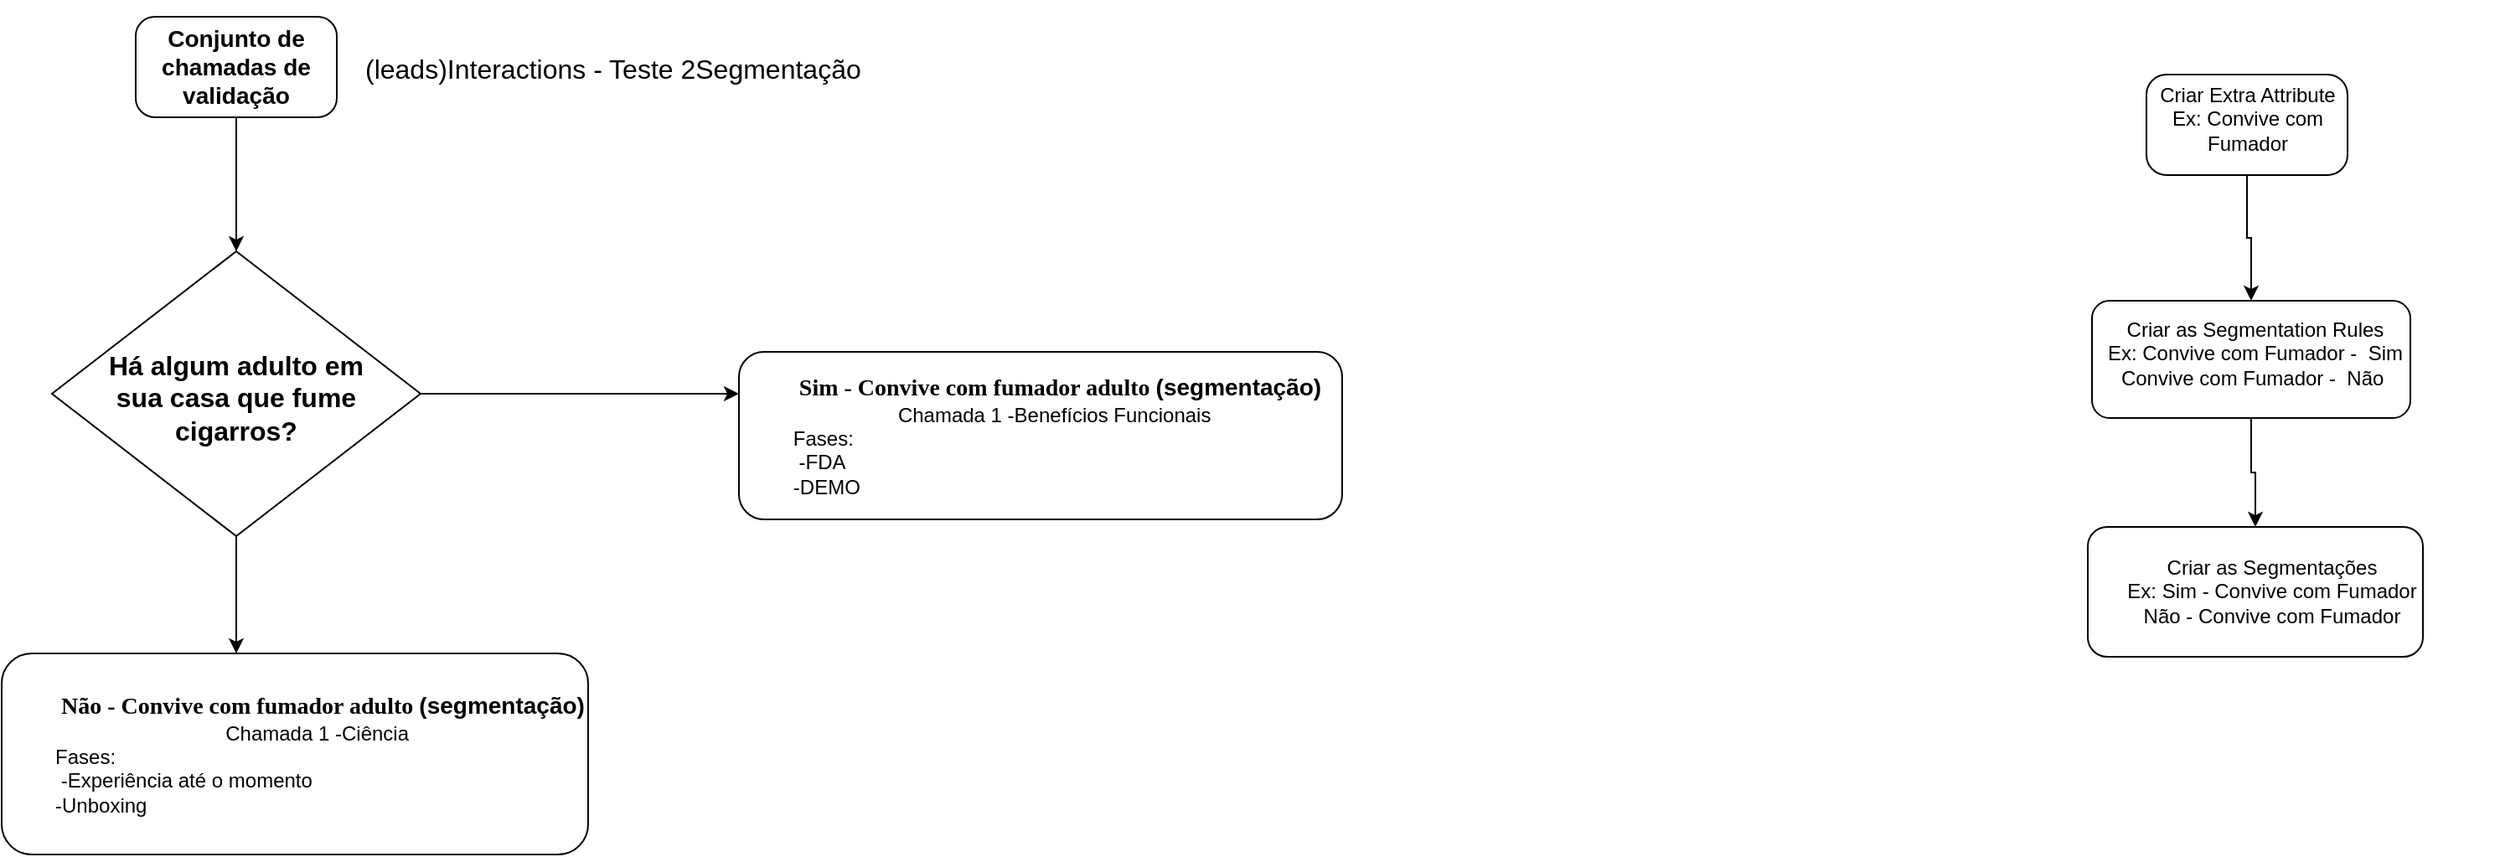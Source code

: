 <mxfile version="14.2.9" type="github">
  <diagram id="UCJlPTCPI7tPTAEzfjQQ" name="Page-1">
    <mxGraphModel dx="2013" dy="506" grid="1" gridSize="10" guides="1" tooltips="1" connect="1" arrows="1" fold="1" page="1" pageScale="1" pageWidth="827" pageHeight="1169" math="0" shadow="0">
      <root>
        <mxCell id="0" />
        <mxCell id="1" parent="0" />
        <mxCell id="cNnYPTo-vGHw6Wwi2OEQ-39" style="edgeStyle=orthogonalEdgeStyle;rounded=0;orthogonalLoop=1;jettySize=auto;html=1;exitX=0.5;exitY=1;exitDx=0;exitDy=0;entryX=0.5;entryY=0;entryDx=0;entryDy=0;" parent="1" source="cNnYPTo-vGHw6Wwi2OEQ-37" target="cNnYPTo-vGHw6Wwi2OEQ-27" edge="1">
          <mxGeometry relative="1" as="geometry" />
        </mxCell>
        <mxCell id="cNnYPTo-vGHw6Wwi2OEQ-37" value="" style="rounded=1;whiteSpace=wrap;html=1;arcSize=19;" parent="1" vertex="1">
          <mxGeometry x="-730" y="380" width="120" height="60" as="geometry" />
        </mxCell>
        <mxCell id="dXM34E2tdsCqqJQzRthR-20" style="edgeStyle=orthogonalEdgeStyle;rounded=0;orthogonalLoop=1;jettySize=auto;html=1;exitX=0.5;exitY=1;exitDx=0;exitDy=0;" parent="1" source="dXM34E2tdsCqqJQzRthR-1" target="dXM34E2tdsCqqJQzRthR-4" edge="1">
          <mxGeometry relative="1" as="geometry" />
        </mxCell>
        <mxCell id="dXM34E2tdsCqqJQzRthR-1" value="" style="rounded=1;whiteSpace=wrap;html=1;arcSize=20;" parent="1" vertex="1">
          <mxGeometry x="470" y="414.5" width="120" height="60" as="geometry" />
        </mxCell>
        <mxCell id="dXM34E2tdsCqqJQzRthR-2" value="Criar Extra Attribute&lt;br&gt;Ex: Convive com Fumador" style="text;html=1;strokeColor=none;fillColor=none;align=center;verticalAlign=middle;whiteSpace=wrap;rounded=0;" parent="1" vertex="1">
          <mxGeometry x="472.5" y="407" width="115" height="67.5" as="geometry" />
        </mxCell>
        <mxCell id="dXM34E2tdsCqqJQzRthR-21" style="edgeStyle=orthogonalEdgeStyle;rounded=0;orthogonalLoop=1;jettySize=auto;html=1;exitX=0.5;exitY=1;exitDx=0;exitDy=0;entryX=0.5;entryY=0;entryDx=0;entryDy=0;" parent="1" source="dXM34E2tdsCqqJQzRthR-4" target="dXM34E2tdsCqqJQzRthR-6" edge="1">
          <mxGeometry relative="1" as="geometry" />
        </mxCell>
        <mxCell id="dXM34E2tdsCqqJQzRthR-4" value="" style="rounded=1;whiteSpace=wrap;html=1;" parent="1" vertex="1">
          <mxGeometry x="437.5" y="549.5" width="190" height="70" as="geometry" />
        </mxCell>
        <mxCell id="dXM34E2tdsCqqJQzRthR-5" value="Criar as Segmentation Rules&lt;br&gt;Ex: Convive com Fumador -&amp;nbsp; Sim&lt;br&gt;Convive com Fumador -&amp;nbsp; Não&amp;nbsp;" style="text;html=1;strokeColor=none;fillColor=none;align=center;verticalAlign=middle;whiteSpace=wrap;rounded=0;" parent="1" vertex="1">
          <mxGeometry x="390" y="549.5" width="290" height="62.5" as="geometry" />
        </mxCell>
        <mxCell id="dXM34E2tdsCqqJQzRthR-6" value="" style="rounded=1;whiteSpace=wrap;html=1;" parent="1" vertex="1">
          <mxGeometry x="435" y="684.5" width="200" height="77.5" as="geometry" />
        </mxCell>
        <mxCell id="dXM34E2tdsCqqJQzRthR-7" value="Criar as Segmentações&lt;br&gt;Ex: Sim - Convive com Fumador&lt;br&gt;Não - Convive com Fumador" style="text;html=1;strokeColor=none;fillColor=none;align=center;verticalAlign=middle;whiteSpace=wrap;rounded=0;" parent="1" vertex="1">
          <mxGeometry x="435" y="695.75" width="220" height="55" as="geometry" />
        </mxCell>
        <mxCell id="cNnYPTo-vGHw6Wwi2OEQ-41" style="edgeStyle=orthogonalEdgeStyle;rounded=0;orthogonalLoop=1;jettySize=auto;html=1;exitX=0.5;exitY=1;exitDx=0;exitDy=0;entryX=0.4;entryY=0;entryDx=0;entryDy=0;entryPerimeter=0;" parent="1" source="cNnYPTo-vGHw6Wwi2OEQ-27" target="cNnYPTo-vGHw6Wwi2OEQ-31" edge="1">
          <mxGeometry relative="1" as="geometry" />
        </mxCell>
        <mxCell id="cNnYPTo-vGHw6Wwi2OEQ-27" value="" style="rhombus;whiteSpace=wrap;html=1;" parent="1" vertex="1">
          <mxGeometry x="-780" y="520" width="220" height="170" as="geometry" />
        </mxCell>
        <mxCell id="cNnYPTo-vGHw6Wwi2OEQ-34" style="edgeStyle=orthogonalEdgeStyle;rounded=0;orthogonalLoop=1;jettySize=auto;html=1;entryX=0;entryY=0.25;entryDx=0;entryDy=0;exitX=1;exitY=0.5;exitDx=0;exitDy=0;" parent="1" source="cNnYPTo-vGHw6Wwi2OEQ-27" target="cNnYPTo-vGHw6Wwi2OEQ-29" edge="1">
          <mxGeometry relative="1" as="geometry">
            <mxPoint x="-530" y="605" as="sourcePoint" />
          </mxGeometry>
        </mxCell>
        <mxCell id="cNnYPTo-vGHw6Wwi2OEQ-28" value="&lt;span style=&quot;box-sizing: inherit ; border-width: 0px ; border-style: solid ; font-weight: bolder ; font-family: &amp;#34;nunito&amp;#34; , , , , sans-serif ; font-size: medium ; background-color: rgb(255 , 255 , 255)&quot;&gt;&lt;br class=&quot;Apple-interchange-newline&quot;&gt;Há algum adulto em sua casa que fume cigarros?&lt;/span&gt;&lt;span style=&quot;background-color: rgb(255 , 255 , 255)&quot;&gt;&lt;font style=&quot;font-size: 11px&quot;&gt;&lt;br&gt;&lt;br&gt;&lt;/font&gt;&lt;/span&gt;" style="text;html=1;strokeColor=none;fillColor=none;align=center;verticalAlign=middle;whiteSpace=wrap;rounded=0;" parent="1" vertex="1">
          <mxGeometry x="-755" y="600" width="170" height="10" as="geometry" />
        </mxCell>
        <mxCell id="cNnYPTo-vGHw6Wwi2OEQ-29" value="" style="rounded=1;whiteSpace=wrap;html=1;" parent="1" vertex="1">
          <mxGeometry x="-370" y="580" width="360" height="100" as="geometry" />
        </mxCell>
        <mxCell id="cNnYPTo-vGHw6Wwi2OEQ-31" value="" style="rounded=1;whiteSpace=wrap;html=1;" parent="1" vertex="1">
          <mxGeometry x="-810" y="760" width="350" height="120" as="geometry" />
        </mxCell>
        <mxCell id="cNnYPTo-vGHw6Wwi2OEQ-32" value="&lt;div&gt;&lt;font style=&quot;font-size: 14px&quot;&gt;&lt;span style=&quot;background-color: rgb(255 , 255 , 255) ; font-weight: 800&quot;&gt;&lt;font face=&quot;Verdana&quot;&gt;&amp;nbsp;&lt;/font&gt;&lt;/span&gt;&lt;font style=&quot;font-weight: 800&quot;&gt;&lt;font face=&quot;Verdana&quot;&gt;Não - Convive com fumador adulto &lt;/font&gt;(segmentação)&lt;/font&gt;&lt;/font&gt;&lt;/div&gt;&lt;font&gt;&lt;div&gt;&lt;span&gt;Chamada 1 -Ciência&amp;nbsp;&lt;/span&gt;&lt;/div&gt;&lt;div style=&quot;text-align: left&quot;&gt;&lt;font style=&quot;font-size: 12px&quot;&gt;Fases:&lt;/font&gt;&lt;/div&gt;&lt;div style=&quot;text-align: left&quot;&gt;&lt;font style=&quot;font-size: 12px&quot;&gt;&amp;nbsp;-Experiência até o momento&amp;nbsp;&amp;nbsp;&lt;/font&gt;&lt;/div&gt;&lt;div style=&quot;text-align: left&quot;&gt;&lt;font style=&quot;font-size: 12px&quot;&gt;-Unboxing&lt;/font&gt;&lt;/div&gt;&lt;/font&gt;" style="text;html=1;strokeColor=none;fillColor=none;align=center;verticalAlign=middle;whiteSpace=wrap;rounded=0;" parent="1" vertex="1">
          <mxGeometry x="-790" y="810" width="340" height="20" as="geometry" />
        </mxCell>
        <mxCell id="cNnYPTo-vGHw6Wwi2OEQ-33" value="&lt;div&gt;&lt;font style=&quot;font-size: 14px&quot;&gt;&lt;span style=&quot;background-color: rgb(255 , 255 , 255) ; font-weight: 800&quot;&gt;&lt;font face=&quot;Verdana&quot;&gt;&amp;nbsp;Sim&lt;/font&gt;&lt;/span&gt;&lt;font style=&quot;font-weight: 800&quot;&gt;&lt;font face=&quot;Verdana&quot;&gt;&amp;nbsp;- Convive com fumador adulto &lt;/font&gt;(segmentação)&lt;/font&gt;&lt;/font&gt;&lt;/div&gt;&lt;font&gt;&lt;div&gt;&lt;span&gt;Chamada 1 -Benefícios Funcionais&amp;nbsp;&lt;/span&gt;&lt;/div&gt;&lt;div style=&quot;text-align: left&quot;&gt;&lt;font style=&quot;font-size: 12px&quot;&gt;Fases:&lt;/font&gt;&lt;/div&gt;&lt;div style=&quot;text-align: left&quot;&gt;&lt;font style=&quot;font-size: 12px&quot;&gt;&amp;nbsp;-FDA&amp;nbsp;&amp;nbsp;&lt;/font&gt;&lt;/div&gt;&lt;div style=&quot;text-align: left&quot;&gt;&lt;font style=&quot;font-size: 12px&quot;&gt;-DEMO&lt;/font&gt;&lt;/div&gt;&lt;/font&gt;" style="text;html=1;strokeColor=none;fillColor=none;align=center;verticalAlign=middle;whiteSpace=wrap;rounded=0;" parent="1" vertex="1">
          <mxGeometry x="-350" y="620" width="340" height="20" as="geometry" />
        </mxCell>
        <mxCell id="cNnYPTo-vGHw6Wwi2OEQ-36" value="&lt;h3&gt;Conjunto de chamadas de validação&lt;/h3&gt;" style="text;html=1;strokeColor=none;fillColor=none;align=center;verticalAlign=middle;whiteSpace=wrap;rounded=0;" parent="1" vertex="1">
          <mxGeometry x="-718.75" y="400" width="97.5" height="20" as="geometry" />
        </mxCell>
        <mxCell id="cNnYPTo-vGHw6Wwi2OEQ-42" value="&lt;meta charset=&quot;utf-8&quot;&gt;&lt;span style=&quot;color: rgb(0, 0, 0); font-size: medium; font-style: normal; font-weight: 400; letter-spacing: normal; text-indent: 0px; text-transform: none; word-spacing: 0px; background-color: rgb(255, 255, 255); display: inline; float: none;&quot;&gt;(leads)Interactions - Teste 2Segmentação&lt;/span&gt;" style="text;whiteSpace=wrap;html=1;" parent="1" vertex="1">
          <mxGeometry x="-595" y="395" width="320" height="30" as="geometry" />
        </mxCell>
      </root>
    </mxGraphModel>
  </diagram>
</mxfile>
